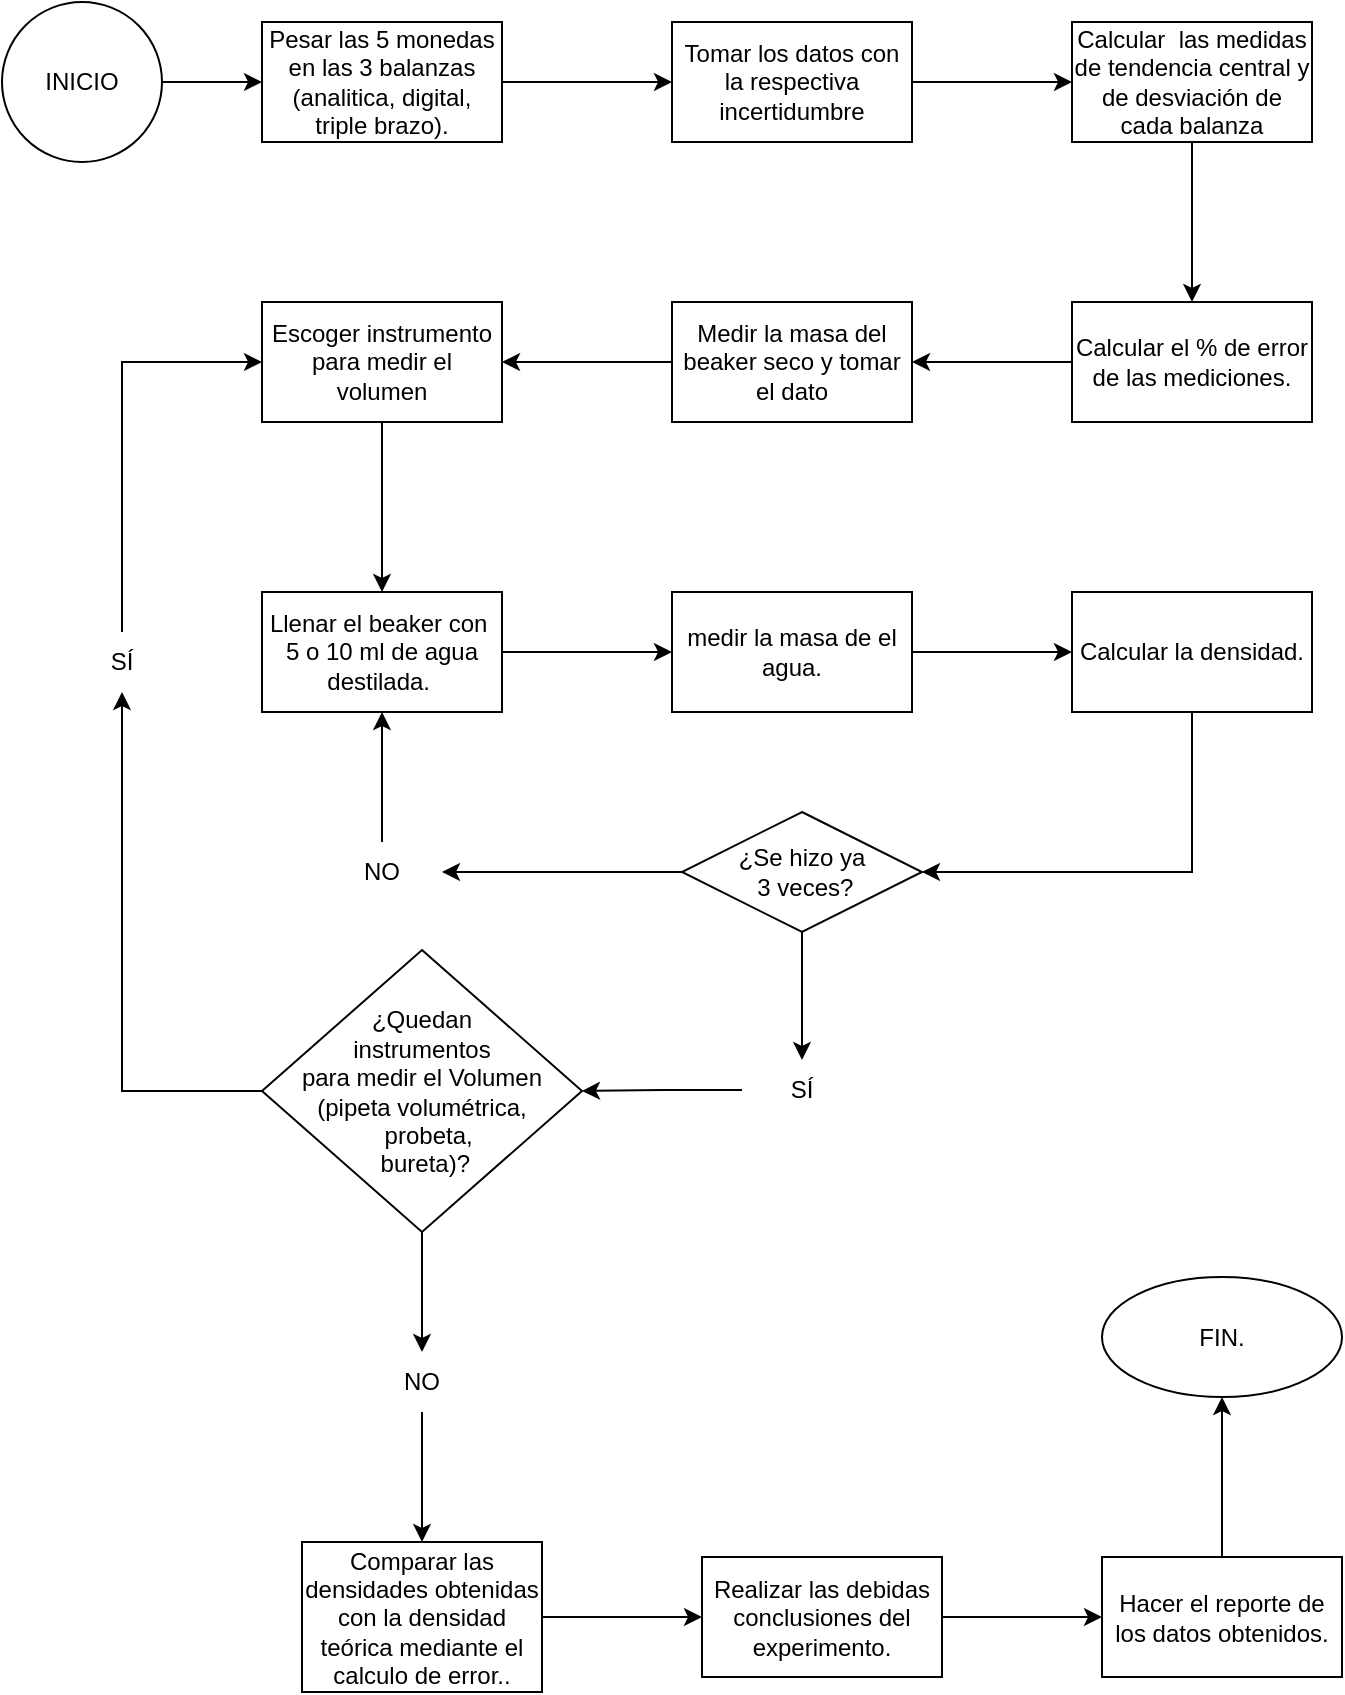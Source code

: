<mxfile version="20.2.5" type="github">
  <diagram id="kgpKYQtTHZ0yAKxKKP6v" name="Page-1">
    <mxGraphModel dx="854" dy="465" grid="1" gridSize="10" guides="1" tooltips="1" connect="1" arrows="1" fold="1" page="1" pageScale="1" pageWidth="850" pageHeight="1100" math="0" shadow="0">
      <root>
        <mxCell id="0" />
        <mxCell id="1" parent="0" />
        <mxCell id="QrOHzuXCWAyN-qy8eZex-3" value="" style="edgeStyle=orthogonalEdgeStyle;rounded=0;orthogonalLoop=1;jettySize=auto;html=1;" edge="1" parent="1" source="QrOHzuXCWAyN-qy8eZex-1" target="QrOHzuXCWAyN-qy8eZex-2">
          <mxGeometry relative="1" as="geometry" />
        </mxCell>
        <mxCell id="QrOHzuXCWAyN-qy8eZex-1" value="Pesar las 5 monedas en las 3 balanzas (analitica, digital, triple brazo)." style="rounded=0;whiteSpace=wrap;html=1;" vertex="1" parent="1">
          <mxGeometry x="150" y="25" width="120" height="60" as="geometry" />
        </mxCell>
        <mxCell id="QrOHzuXCWAyN-qy8eZex-5" value="" style="edgeStyle=orthogonalEdgeStyle;rounded=0;orthogonalLoop=1;jettySize=auto;html=1;" edge="1" parent="1" source="QrOHzuXCWAyN-qy8eZex-2" target="QrOHzuXCWAyN-qy8eZex-4">
          <mxGeometry relative="1" as="geometry" />
        </mxCell>
        <mxCell id="QrOHzuXCWAyN-qy8eZex-2" value="Tomar los datos con la respectiva incertidumbre" style="whiteSpace=wrap;html=1;rounded=0;" vertex="1" parent="1">
          <mxGeometry x="355" y="25" width="120" height="60" as="geometry" />
        </mxCell>
        <mxCell id="QrOHzuXCWAyN-qy8eZex-7" value="" style="edgeStyle=orthogonalEdgeStyle;rounded=0;orthogonalLoop=1;jettySize=auto;html=1;" edge="1" parent="1" source="QrOHzuXCWAyN-qy8eZex-4" target="QrOHzuXCWAyN-qy8eZex-6">
          <mxGeometry relative="1" as="geometry" />
        </mxCell>
        <mxCell id="QrOHzuXCWAyN-qy8eZex-4" value="Calcular&amp;nbsp; las medidas de tendencia central y de desviación de cada balanza" style="whiteSpace=wrap;html=1;rounded=0;" vertex="1" parent="1">
          <mxGeometry x="555" y="25" width="120" height="60" as="geometry" />
        </mxCell>
        <mxCell id="QrOHzuXCWAyN-qy8eZex-9" value="" style="edgeStyle=orthogonalEdgeStyle;rounded=0;orthogonalLoop=1;jettySize=auto;html=1;" edge="1" parent="1" source="QrOHzuXCWAyN-qy8eZex-6" target="QrOHzuXCWAyN-qy8eZex-8">
          <mxGeometry relative="1" as="geometry" />
        </mxCell>
        <mxCell id="QrOHzuXCWAyN-qy8eZex-6" value="Calcular el % de error de las mediciones." style="whiteSpace=wrap;html=1;rounded=0;" vertex="1" parent="1">
          <mxGeometry x="555" y="165" width="120" height="60" as="geometry" />
        </mxCell>
        <mxCell id="QrOHzuXCWAyN-qy8eZex-26" value="" style="edgeStyle=orthogonalEdgeStyle;rounded=0;orthogonalLoop=1;jettySize=auto;html=1;" edge="1" parent="1" source="QrOHzuXCWAyN-qy8eZex-8" target="QrOHzuXCWAyN-qy8eZex-24">
          <mxGeometry relative="1" as="geometry" />
        </mxCell>
        <mxCell id="QrOHzuXCWAyN-qy8eZex-8" value="Medir la masa del beaker seco y tomar el dato" style="whiteSpace=wrap;html=1;rounded=0;" vertex="1" parent="1">
          <mxGeometry x="355" y="165" width="120" height="60" as="geometry" />
        </mxCell>
        <mxCell id="QrOHzuXCWAyN-qy8eZex-21" value="" style="edgeStyle=orthogonalEdgeStyle;rounded=0;orthogonalLoop=1;jettySize=auto;html=1;exitX=1;exitY=0.5;exitDx=0;exitDy=0;" edge="1" parent="1" source="QrOHzuXCWAyN-qy8eZex-18" target="QrOHzuXCWAyN-qy8eZex-20">
          <mxGeometry relative="1" as="geometry" />
        </mxCell>
        <mxCell id="QrOHzuXCWAyN-qy8eZex-18" value="Llenar el beaker con&amp;nbsp; 5 o 10 ml de agua destilada.&amp;nbsp;" style="whiteSpace=wrap;html=1;rounded=0;" vertex="1" parent="1">
          <mxGeometry x="150" y="310" width="120" height="60" as="geometry" />
        </mxCell>
        <mxCell id="QrOHzuXCWAyN-qy8eZex-23" value="" style="edgeStyle=orthogonalEdgeStyle;rounded=0;orthogonalLoop=1;jettySize=auto;html=1;" edge="1" parent="1" source="QrOHzuXCWAyN-qy8eZex-20" target="QrOHzuXCWAyN-qy8eZex-22">
          <mxGeometry relative="1" as="geometry" />
        </mxCell>
        <mxCell id="QrOHzuXCWAyN-qy8eZex-20" value="medir la masa de el agua." style="whiteSpace=wrap;html=1;rounded=0;" vertex="1" parent="1">
          <mxGeometry x="355" y="310" width="120" height="60" as="geometry" />
        </mxCell>
        <mxCell id="QrOHzuXCWAyN-qy8eZex-22" value="Calcular la densidad." style="whiteSpace=wrap;html=1;rounded=0;" vertex="1" parent="1">
          <mxGeometry x="555" y="310" width="120" height="60" as="geometry" />
        </mxCell>
        <mxCell id="QrOHzuXCWAyN-qy8eZex-27" value="" style="edgeStyle=orthogonalEdgeStyle;rounded=0;orthogonalLoop=1;jettySize=auto;html=1;" edge="1" parent="1" source="QrOHzuXCWAyN-qy8eZex-24" target="QrOHzuXCWAyN-qy8eZex-18">
          <mxGeometry relative="1" as="geometry" />
        </mxCell>
        <mxCell id="QrOHzuXCWAyN-qy8eZex-24" value="Escoger instrumento para medir el volumen" style="whiteSpace=wrap;html=1;rounded=0;" vertex="1" parent="1">
          <mxGeometry x="150" y="165" width="120" height="60" as="geometry" />
        </mxCell>
        <mxCell id="QrOHzuXCWAyN-qy8eZex-28" value="" style="edgeStyle=orthogonalEdgeStyle;rounded=0;orthogonalLoop=1;jettySize=auto;html=1;exitX=0.5;exitY=1;exitDx=0;exitDy=0;entryX=1;entryY=0.5;entryDx=0;entryDy=0;" edge="1" parent="1" source="QrOHzuXCWAyN-qy8eZex-22" target="QrOHzuXCWAyN-qy8eZex-29">
          <mxGeometry relative="1" as="geometry">
            <mxPoint x="485" y="350" as="sourcePoint" />
            <mxPoint x="220" y="400" as="targetPoint" />
            <Array as="points">
              <mxPoint x="615" y="450" />
            </Array>
          </mxGeometry>
        </mxCell>
        <mxCell id="QrOHzuXCWAyN-qy8eZex-32" value="" style="edgeStyle=orthogonalEdgeStyle;rounded=0;orthogonalLoop=1;jettySize=auto;html=1;" edge="1" parent="1" source="QrOHzuXCWAyN-qy8eZex-29" target="QrOHzuXCWAyN-qy8eZex-30">
          <mxGeometry relative="1" as="geometry" />
        </mxCell>
        <mxCell id="QrOHzuXCWAyN-qy8eZex-33" value="" style="edgeStyle=orthogonalEdgeStyle;rounded=0;orthogonalLoop=1;jettySize=auto;html=1;" edge="1" parent="1" source="QrOHzuXCWAyN-qy8eZex-29" target="QrOHzuXCWAyN-qy8eZex-31">
          <mxGeometry relative="1" as="geometry" />
        </mxCell>
        <mxCell id="QrOHzuXCWAyN-qy8eZex-29" value="¿Se hizo ya&lt;br&gt;&amp;nbsp;3 veces?" style="rhombus;whiteSpace=wrap;html=1;" vertex="1" parent="1">
          <mxGeometry x="360" y="420" width="120" height="60" as="geometry" />
        </mxCell>
        <mxCell id="QrOHzuXCWAyN-qy8eZex-38" value="" style="edgeStyle=orthogonalEdgeStyle;rounded=0;orthogonalLoop=1;jettySize=auto;html=1;" edge="1" parent="1" source="QrOHzuXCWAyN-qy8eZex-30" target="QrOHzuXCWAyN-qy8eZex-37">
          <mxGeometry relative="1" as="geometry" />
        </mxCell>
        <mxCell id="QrOHzuXCWAyN-qy8eZex-30" value="SÍ" style="text;html=1;strokeColor=none;fillColor=none;align=center;verticalAlign=middle;whiteSpace=wrap;rounded=0;" vertex="1" parent="1">
          <mxGeometry x="390" y="544" width="60" height="30" as="geometry" />
        </mxCell>
        <mxCell id="QrOHzuXCWAyN-qy8eZex-34" value="" style="edgeStyle=orthogonalEdgeStyle;rounded=0;orthogonalLoop=1;jettySize=auto;html=1;" edge="1" parent="1" source="QrOHzuXCWAyN-qy8eZex-31" target="QrOHzuXCWAyN-qy8eZex-18">
          <mxGeometry relative="1" as="geometry" />
        </mxCell>
        <mxCell id="QrOHzuXCWAyN-qy8eZex-31" value="NO" style="text;html=1;strokeColor=none;fillColor=none;align=center;verticalAlign=middle;whiteSpace=wrap;rounded=0;" vertex="1" parent="1">
          <mxGeometry x="180" y="435" width="60" height="30" as="geometry" />
        </mxCell>
        <mxCell id="QrOHzuXCWAyN-qy8eZex-43" value="" style="edgeStyle=orthogonalEdgeStyle;rounded=0;orthogonalLoop=1;jettySize=auto;html=1;" edge="1" parent="1" source="QrOHzuXCWAyN-qy8eZex-37" target="QrOHzuXCWAyN-qy8eZex-41">
          <mxGeometry relative="1" as="geometry" />
        </mxCell>
        <mxCell id="QrOHzuXCWAyN-qy8eZex-44" value="" style="edgeStyle=orthogonalEdgeStyle;rounded=0;orthogonalLoop=1;jettySize=auto;html=1;" edge="1" parent="1" source="QrOHzuXCWAyN-qy8eZex-37" target="QrOHzuXCWAyN-qy8eZex-42">
          <mxGeometry relative="1" as="geometry" />
        </mxCell>
        <mxCell id="QrOHzuXCWAyN-qy8eZex-37" value="¿Quedan &lt;br&gt;instrumentos &lt;br&gt;para medir el Volumen &lt;br&gt;(&lt;span style=&quot;background-color: initial;&quot;&gt;pipeta volumétrica,&lt;br&gt;&amp;nbsp;&amp;nbsp;&lt;/span&gt;&lt;span style=&quot;background-color: initial;&quot;&gt;probeta,&lt;br&gt;&amp;nbsp;bureta&lt;/span&gt;)?" style="rhombus;whiteSpace=wrap;html=1;" vertex="1" parent="1">
          <mxGeometry x="150" y="489" width="160" height="141" as="geometry" />
        </mxCell>
        <mxCell id="QrOHzuXCWAyN-qy8eZex-47" value="" style="edgeStyle=orthogonalEdgeStyle;rounded=0;orthogonalLoop=1;jettySize=auto;html=1;entryX=0;entryY=0.5;entryDx=0;entryDy=0;" edge="1" parent="1" source="QrOHzuXCWAyN-qy8eZex-41" target="QrOHzuXCWAyN-qy8eZex-24">
          <mxGeometry relative="1" as="geometry">
            <mxPoint x="80" y="440" as="targetPoint" />
            <Array as="points">
              <mxPoint x="80" y="195" />
            </Array>
          </mxGeometry>
        </mxCell>
        <mxCell id="QrOHzuXCWAyN-qy8eZex-41" value="SÍ" style="text;html=1;strokeColor=none;fillColor=none;align=center;verticalAlign=middle;whiteSpace=wrap;rounded=0;" vertex="1" parent="1">
          <mxGeometry x="50" y="330" width="60" height="30" as="geometry" />
        </mxCell>
        <mxCell id="QrOHzuXCWAyN-qy8eZex-51" value="" style="edgeStyle=orthogonalEdgeStyle;rounded=0;orthogonalLoop=1;jettySize=auto;html=1;" edge="1" parent="1" source="QrOHzuXCWAyN-qy8eZex-42" target="QrOHzuXCWAyN-qy8eZex-50">
          <mxGeometry relative="1" as="geometry" />
        </mxCell>
        <mxCell id="QrOHzuXCWAyN-qy8eZex-42" value="NO" style="text;html=1;strokeColor=none;fillColor=none;align=center;verticalAlign=middle;whiteSpace=wrap;rounded=0;" vertex="1" parent="1">
          <mxGeometry x="200" y="690" width="60" height="30" as="geometry" />
        </mxCell>
        <mxCell id="QrOHzuXCWAyN-qy8eZex-49" value="" style="edgeStyle=orthogonalEdgeStyle;rounded=0;orthogonalLoop=1;jettySize=auto;html=1;" edge="1" parent="1" source="QrOHzuXCWAyN-qy8eZex-48" target="QrOHzuXCWAyN-qy8eZex-1">
          <mxGeometry relative="1" as="geometry" />
        </mxCell>
        <mxCell id="QrOHzuXCWAyN-qy8eZex-48" value="INICIO" style="ellipse;whiteSpace=wrap;html=1;aspect=fixed;" vertex="1" parent="1">
          <mxGeometry x="20" y="15" width="80" height="80" as="geometry" />
        </mxCell>
        <mxCell id="QrOHzuXCWAyN-qy8eZex-53" value="" style="edgeStyle=orthogonalEdgeStyle;rounded=0;orthogonalLoop=1;jettySize=auto;html=1;" edge="1" parent="1" source="QrOHzuXCWAyN-qy8eZex-50" target="QrOHzuXCWAyN-qy8eZex-52">
          <mxGeometry relative="1" as="geometry" />
        </mxCell>
        <mxCell id="QrOHzuXCWAyN-qy8eZex-50" value="Comparar las densidades obtenidas con la densidad teórica mediante el calculo de error.." style="whiteSpace=wrap;html=1;" vertex="1" parent="1">
          <mxGeometry x="170" y="785" width="120" height="75" as="geometry" />
        </mxCell>
        <mxCell id="QrOHzuXCWAyN-qy8eZex-55" value="" style="edgeStyle=orthogonalEdgeStyle;rounded=0;orthogonalLoop=1;jettySize=auto;html=1;" edge="1" parent="1" source="QrOHzuXCWAyN-qy8eZex-52" target="QrOHzuXCWAyN-qy8eZex-54">
          <mxGeometry relative="1" as="geometry" />
        </mxCell>
        <mxCell id="QrOHzuXCWAyN-qy8eZex-52" value="Realizar las debidas conclusiones del experimento." style="whiteSpace=wrap;html=1;" vertex="1" parent="1">
          <mxGeometry x="370" y="792.5" width="120" height="60" as="geometry" />
        </mxCell>
        <mxCell id="QrOHzuXCWAyN-qy8eZex-57" value="" style="edgeStyle=orthogonalEdgeStyle;rounded=0;orthogonalLoop=1;jettySize=auto;html=1;" edge="1" parent="1" source="QrOHzuXCWAyN-qy8eZex-54" target="QrOHzuXCWAyN-qy8eZex-56">
          <mxGeometry relative="1" as="geometry" />
        </mxCell>
        <mxCell id="QrOHzuXCWAyN-qy8eZex-54" value="Hacer el reporte de los datos obtenidos." style="whiteSpace=wrap;html=1;" vertex="1" parent="1">
          <mxGeometry x="570" y="792.5" width="120" height="60" as="geometry" />
        </mxCell>
        <mxCell id="QrOHzuXCWAyN-qy8eZex-56" value="FIN." style="ellipse;whiteSpace=wrap;html=1;" vertex="1" parent="1">
          <mxGeometry x="570" y="652.5" width="120" height="60" as="geometry" />
        </mxCell>
      </root>
    </mxGraphModel>
  </diagram>
</mxfile>
